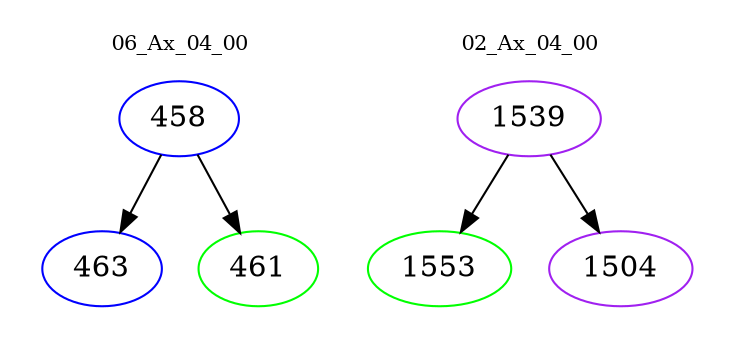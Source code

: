 digraph{
subgraph cluster_0 {
color = white
label = "06_Ax_04_00";
fontsize=10;
T0_458 [label="458", color="blue"]
T0_458 -> T0_463 [color="black"]
T0_463 [label="463", color="blue"]
T0_458 -> T0_461 [color="black"]
T0_461 [label="461", color="green"]
}
subgraph cluster_1 {
color = white
label = "02_Ax_04_00";
fontsize=10;
T1_1539 [label="1539", color="purple"]
T1_1539 -> T1_1553 [color="black"]
T1_1553 [label="1553", color="green"]
T1_1539 -> T1_1504 [color="black"]
T1_1504 [label="1504", color="purple"]
}
}
